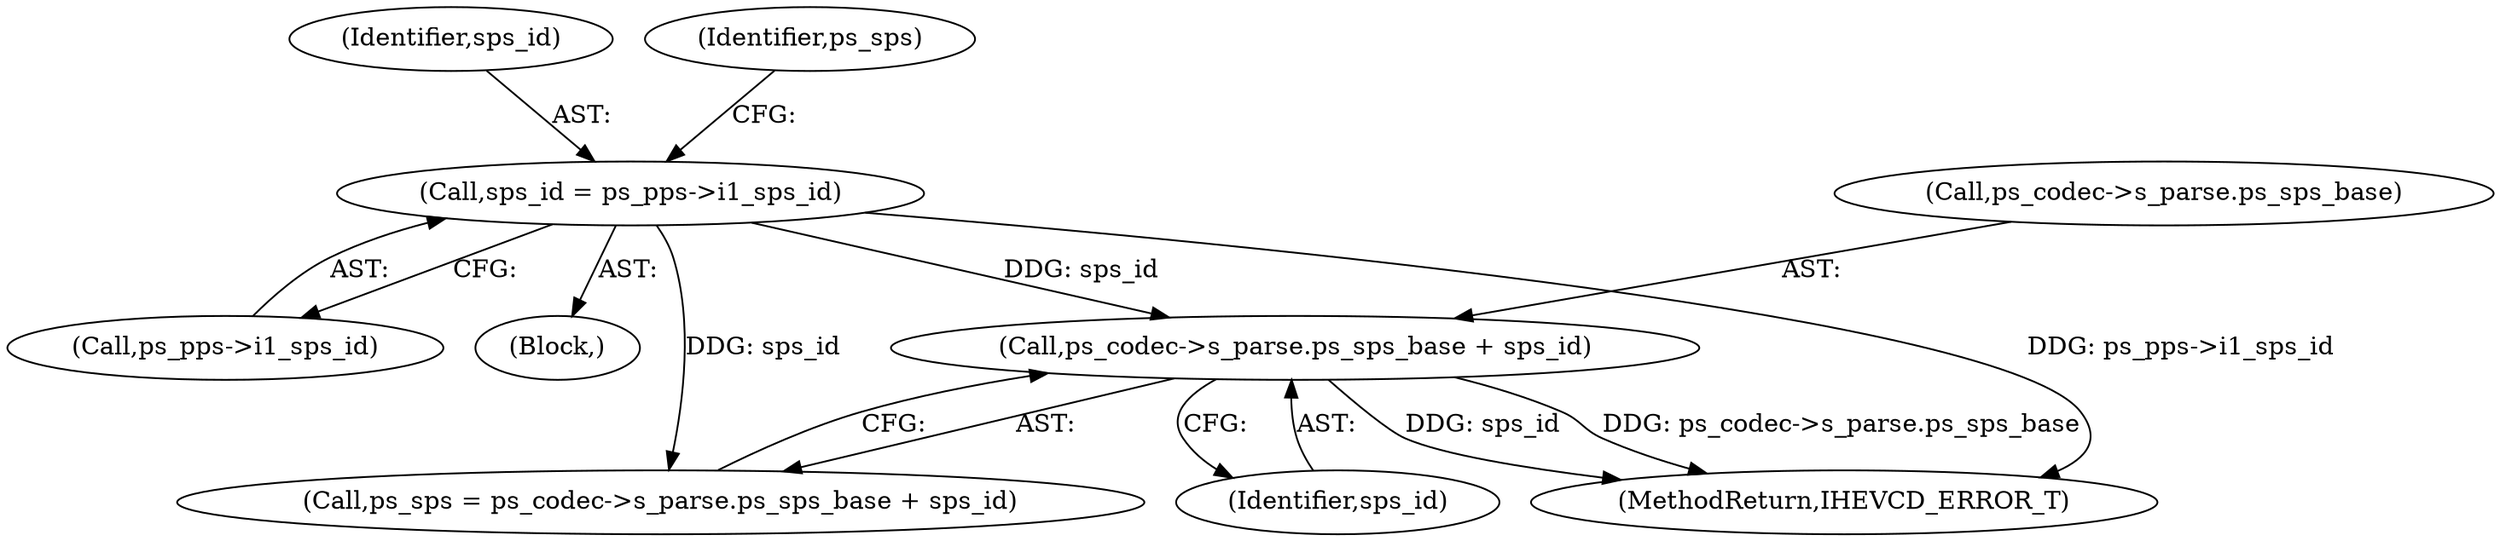 digraph "0_Android_913d9e8d93d6b81bb8eac3fc2c1426651f5b259d@pointer" {
"1000276" [label="(Call,ps_codec->s_parse.ps_sps_base + sps_id)"];
"1000269" [label="(Call,sps_id = ps_pps->i1_sps_id)"];
"1000271" [label="(Call,ps_pps->i1_sps_id)"];
"1000276" [label="(Call,ps_codec->s_parse.ps_sps_base + sps_id)"];
"1000270" [label="(Identifier,sps_id)"];
"1000269" [label="(Call,sps_id = ps_pps->i1_sps_id)"];
"1000132" [label="(Block,)"];
"1000275" [label="(Identifier,ps_sps)"];
"1000282" [label="(Identifier,sps_id)"];
"1002617" [label="(MethodReturn,IHEVCD_ERROR_T)"];
"1000277" [label="(Call,ps_codec->s_parse.ps_sps_base)"];
"1000274" [label="(Call,ps_sps = ps_codec->s_parse.ps_sps_base + sps_id)"];
"1000276" -> "1000274"  [label="AST: "];
"1000276" -> "1000282"  [label="CFG: "];
"1000277" -> "1000276"  [label="AST: "];
"1000282" -> "1000276"  [label="AST: "];
"1000274" -> "1000276"  [label="CFG: "];
"1000276" -> "1002617"  [label="DDG: sps_id"];
"1000276" -> "1002617"  [label="DDG: ps_codec->s_parse.ps_sps_base"];
"1000269" -> "1000276"  [label="DDG: sps_id"];
"1000269" -> "1000132"  [label="AST: "];
"1000269" -> "1000271"  [label="CFG: "];
"1000270" -> "1000269"  [label="AST: "];
"1000271" -> "1000269"  [label="AST: "];
"1000275" -> "1000269"  [label="CFG: "];
"1000269" -> "1002617"  [label="DDG: ps_pps->i1_sps_id"];
"1000269" -> "1000274"  [label="DDG: sps_id"];
}
